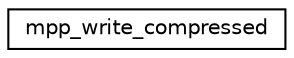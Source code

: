digraph "Graphical Class Hierarchy"
{
 // INTERACTIVE_SVG=YES
 // LATEX_PDF_SIZE
  edge [fontname="Helvetica",fontsize="10",labelfontname="Helvetica",labelfontsize="10"];
  node [fontname="Helvetica",fontsize="10",shape=record];
  rankdir="LR";
  Node0 [label="mpp_write_compressed",height=0.2,width=0.4,color="black", fillcolor="white", style="filled",URL="$interfacempp__io__mod_1_1mpp__write__compressed.html",tooltip=" "];
}
